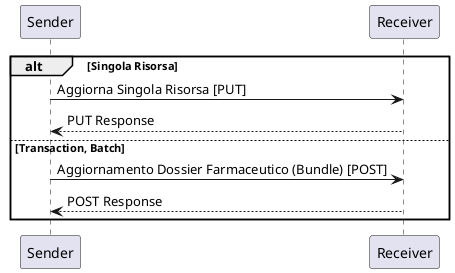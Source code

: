 @startuml
alt Singola Risorsa
	"Sender" -> "Receiver" : Aggiorna Singola Risorsa [PUT]
	"Receiver" --> "Sender" : PUT Response
else Transaction, Batch
	"Sender" -> "Receiver" : Aggiornamento Dossier Farmaceutico (Bundle) [POST]
	"Receiver" --> "Sender" : POST Response
end
@enduml